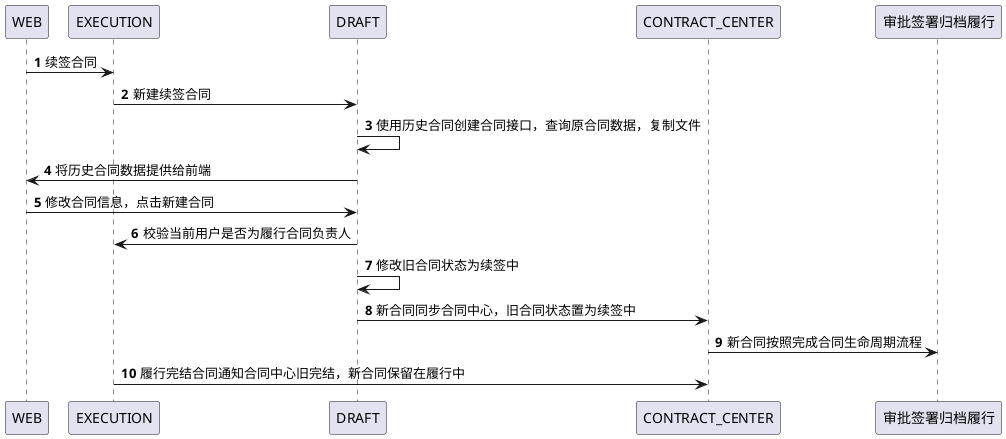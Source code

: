 @startuml
'https://plantuml.com/sequence-diagram

autonumber

WEB ->  EXECUTION: 续签合同
EXECUTION -> DRAFT : 新建续签合同
DRAFT -> DRAFT : 使用历史合同创建合同接口，查询原合同数据，复制文件
DRAFT -> WEB : 将历史合同数据提供给前端
WEB -> DRAFT : 修改合同信息，点击新建合同
DRAFT -> EXECUTION : 校验当前用户是否为履行合同负责人
DRAFT -> DRAFT : 修改旧合同状态为续签中
DRAFT -> CONTRACT_CENTER : 新合同同步合同中心，旧合同状态置为续签中
CONTRACT_CENTER -> 审批签署归档履行 : 新合同按照完成合同生命周期流程
EXECUTION -> CONTRACT_CENTER :履行完结合同通知合同中心旧完结，新合同保留在履行中



@enduml